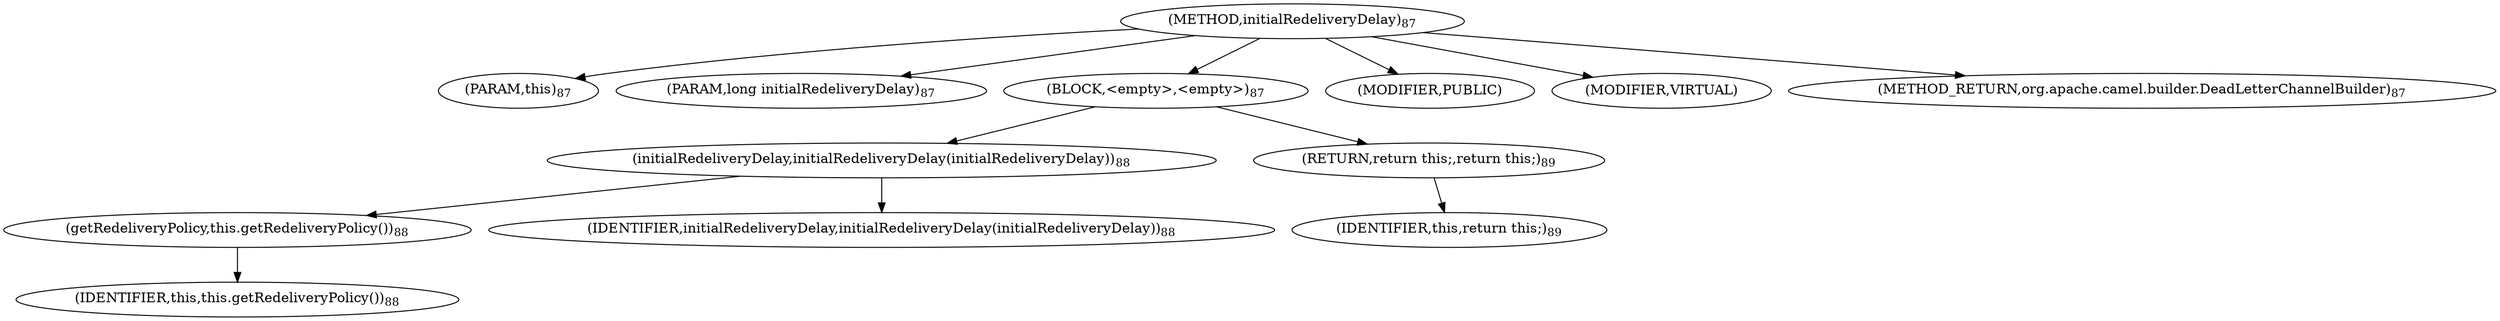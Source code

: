 digraph "initialRedeliveryDelay" {  
"290" [label = <(METHOD,initialRedeliveryDelay)<SUB>87</SUB>> ]
"26" [label = <(PARAM,this)<SUB>87</SUB>> ]
"291" [label = <(PARAM,long initialRedeliveryDelay)<SUB>87</SUB>> ]
"292" [label = <(BLOCK,&lt;empty&gt;,&lt;empty&gt;)<SUB>87</SUB>> ]
"293" [label = <(initialRedeliveryDelay,initialRedeliveryDelay(initialRedeliveryDelay))<SUB>88</SUB>> ]
"294" [label = <(getRedeliveryPolicy,this.getRedeliveryPolicy())<SUB>88</SUB>> ]
"25" [label = <(IDENTIFIER,this,this.getRedeliveryPolicy())<SUB>88</SUB>> ]
"295" [label = <(IDENTIFIER,initialRedeliveryDelay,initialRedeliveryDelay(initialRedeliveryDelay))<SUB>88</SUB>> ]
"296" [label = <(RETURN,return this;,return this;)<SUB>89</SUB>> ]
"27" [label = <(IDENTIFIER,this,return this;)<SUB>89</SUB>> ]
"297" [label = <(MODIFIER,PUBLIC)> ]
"298" [label = <(MODIFIER,VIRTUAL)> ]
"299" [label = <(METHOD_RETURN,org.apache.camel.builder.DeadLetterChannelBuilder)<SUB>87</SUB>> ]
  "290" -> "26" 
  "290" -> "291" 
  "290" -> "292" 
  "290" -> "297" 
  "290" -> "298" 
  "290" -> "299" 
  "292" -> "293" 
  "292" -> "296" 
  "293" -> "294" 
  "293" -> "295" 
  "294" -> "25" 
  "296" -> "27" 
}

